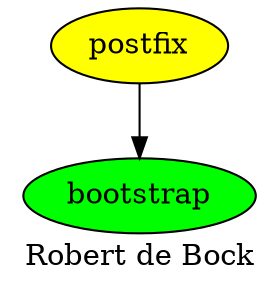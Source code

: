 digraph PhiloDilemma {
  label = "Robert de Bock" ;
  overlap=false
  {
    bootstrap [fillcolor=green style=filled]
    postfix [fillcolor=yellow style=filled]
  }
  postfix -> bootstrap
}
